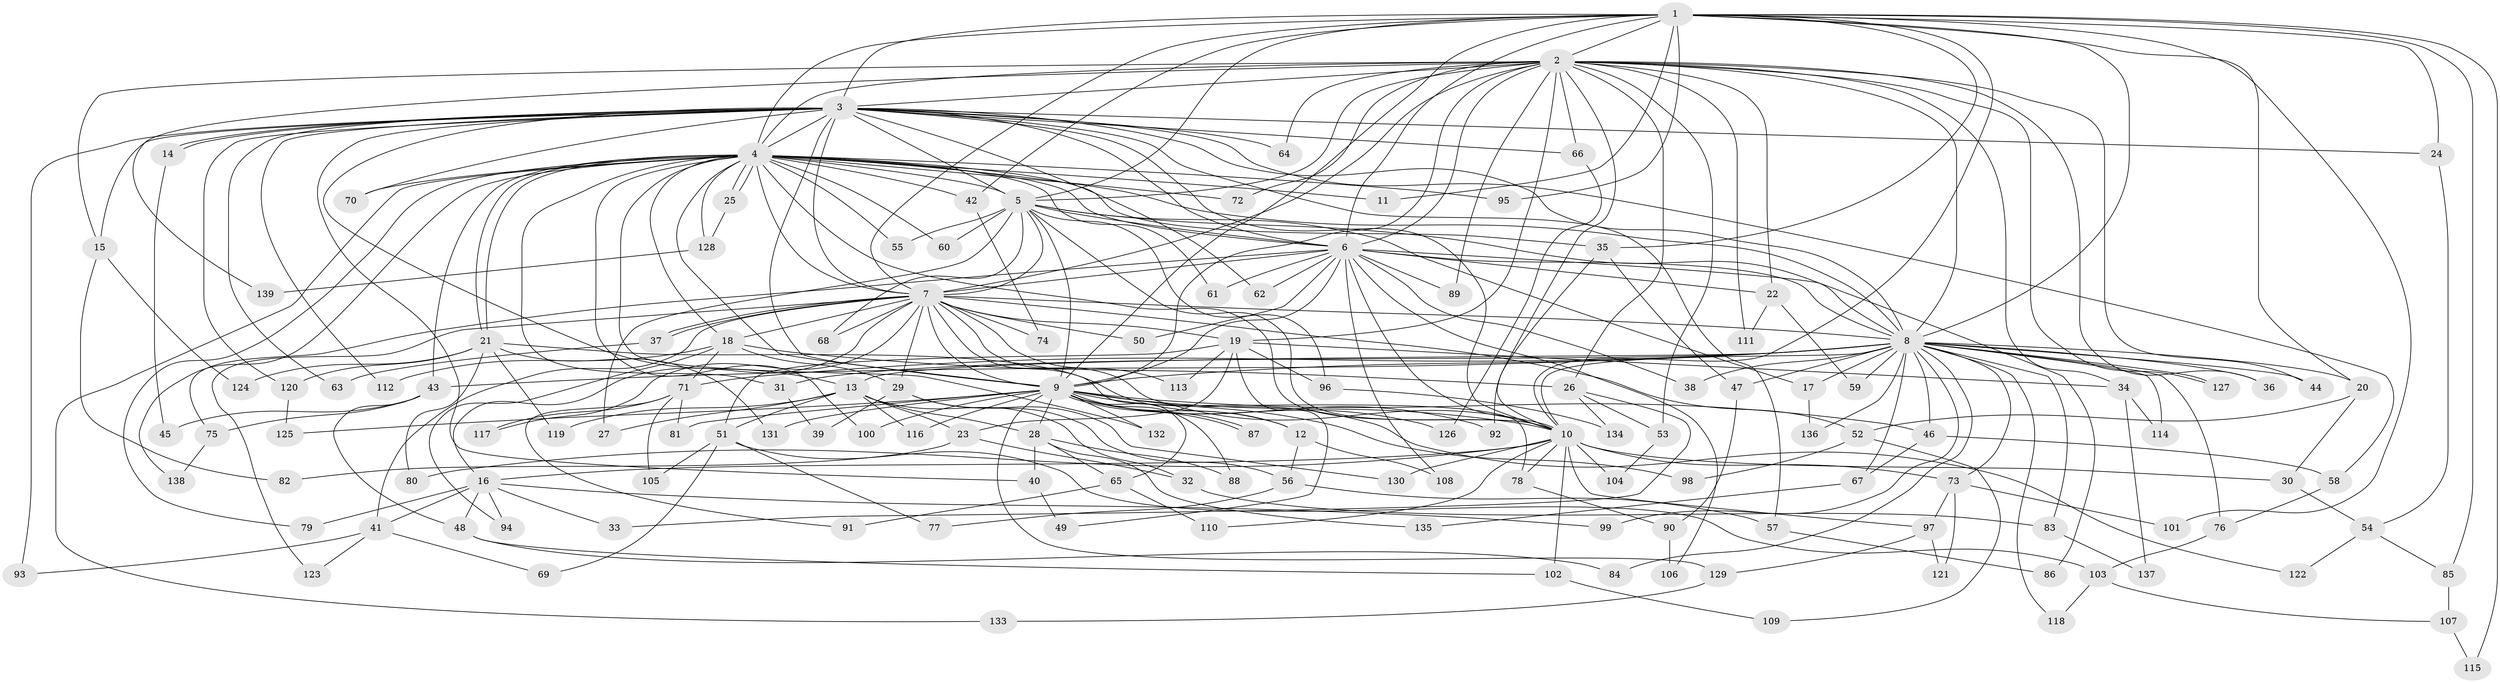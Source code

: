 // Generated by graph-tools (version 1.1) at 2025/34/03/09/25 02:34:56]
// undirected, 139 vertices, 303 edges
graph export_dot {
graph [start="1"]
  node [color=gray90,style=filled];
  1;
  2;
  3;
  4;
  5;
  6;
  7;
  8;
  9;
  10;
  11;
  12;
  13;
  14;
  15;
  16;
  17;
  18;
  19;
  20;
  21;
  22;
  23;
  24;
  25;
  26;
  27;
  28;
  29;
  30;
  31;
  32;
  33;
  34;
  35;
  36;
  37;
  38;
  39;
  40;
  41;
  42;
  43;
  44;
  45;
  46;
  47;
  48;
  49;
  50;
  51;
  52;
  53;
  54;
  55;
  56;
  57;
  58;
  59;
  60;
  61;
  62;
  63;
  64;
  65;
  66;
  67;
  68;
  69;
  70;
  71;
  72;
  73;
  74;
  75;
  76;
  77;
  78;
  79;
  80;
  81;
  82;
  83;
  84;
  85;
  86;
  87;
  88;
  89;
  90;
  91;
  92;
  93;
  94;
  95;
  96;
  97;
  98;
  99;
  100;
  101;
  102;
  103;
  104;
  105;
  106;
  107;
  108;
  109;
  110;
  111;
  112;
  113;
  114;
  115;
  116;
  117;
  118;
  119;
  120;
  121;
  122;
  123;
  124;
  125;
  126;
  127;
  128;
  129;
  130;
  131;
  132;
  133;
  134;
  135;
  136;
  137;
  138;
  139;
  1 -- 2;
  1 -- 3;
  1 -- 4;
  1 -- 5;
  1 -- 6;
  1 -- 7;
  1 -- 8;
  1 -- 9;
  1 -- 10;
  1 -- 11;
  1 -- 20;
  1 -- 24;
  1 -- 35;
  1 -- 42;
  1 -- 85;
  1 -- 95;
  1 -- 101;
  1 -- 115;
  2 -- 3;
  2 -- 4;
  2 -- 5;
  2 -- 6;
  2 -- 7;
  2 -- 8;
  2 -- 9;
  2 -- 10;
  2 -- 15;
  2 -- 19;
  2 -- 22;
  2 -- 26;
  2 -- 34;
  2 -- 36;
  2 -- 44;
  2 -- 53;
  2 -- 64;
  2 -- 66;
  2 -- 72;
  2 -- 89;
  2 -- 111;
  2 -- 127;
  2 -- 139;
  3 -- 4;
  3 -- 5;
  3 -- 6;
  3 -- 7;
  3 -- 8;
  3 -- 9;
  3 -- 10;
  3 -- 13;
  3 -- 14;
  3 -- 14;
  3 -- 15;
  3 -- 24;
  3 -- 40;
  3 -- 57;
  3 -- 58;
  3 -- 62;
  3 -- 63;
  3 -- 64;
  3 -- 66;
  3 -- 70;
  3 -- 93;
  3 -- 112;
  3 -- 120;
  4 -- 5;
  4 -- 6;
  4 -- 7;
  4 -- 8;
  4 -- 9;
  4 -- 10;
  4 -- 11;
  4 -- 18;
  4 -- 21;
  4 -- 21;
  4 -- 25;
  4 -- 25;
  4 -- 31;
  4 -- 35;
  4 -- 42;
  4 -- 43;
  4 -- 55;
  4 -- 60;
  4 -- 61;
  4 -- 70;
  4 -- 72;
  4 -- 79;
  4 -- 95;
  4 -- 100;
  4 -- 128;
  4 -- 132;
  4 -- 133;
  4 -- 138;
  5 -- 6;
  5 -- 7;
  5 -- 8;
  5 -- 9;
  5 -- 10;
  5 -- 17;
  5 -- 27;
  5 -- 55;
  5 -- 60;
  5 -- 68;
  5 -- 96;
  6 -- 7;
  6 -- 8;
  6 -- 9;
  6 -- 10;
  6 -- 22;
  6 -- 38;
  6 -- 50;
  6 -- 61;
  6 -- 62;
  6 -- 75;
  6 -- 86;
  6 -- 89;
  6 -- 106;
  6 -- 108;
  7 -- 8;
  7 -- 9;
  7 -- 10;
  7 -- 12;
  7 -- 16;
  7 -- 18;
  7 -- 19;
  7 -- 29;
  7 -- 37;
  7 -- 37;
  7 -- 41;
  7 -- 50;
  7 -- 52;
  7 -- 68;
  7 -- 74;
  7 -- 113;
  7 -- 117;
  7 -- 123;
  8 -- 9;
  8 -- 10;
  8 -- 13;
  8 -- 17;
  8 -- 20;
  8 -- 31;
  8 -- 36;
  8 -- 38;
  8 -- 43;
  8 -- 44;
  8 -- 46;
  8 -- 47;
  8 -- 59;
  8 -- 67;
  8 -- 71;
  8 -- 73;
  8 -- 76;
  8 -- 83;
  8 -- 84;
  8 -- 99;
  8 -- 114;
  8 -- 118;
  8 -- 127;
  8 -- 136;
  9 -- 10;
  9 -- 12;
  9 -- 28;
  9 -- 46;
  9 -- 65;
  9 -- 81;
  9 -- 87;
  9 -- 87;
  9 -- 88;
  9 -- 92;
  9 -- 98;
  9 -- 100;
  9 -- 116;
  9 -- 122;
  9 -- 125;
  9 -- 126;
  9 -- 129;
  9 -- 131;
  9 -- 132;
  10 -- 16;
  10 -- 30;
  10 -- 73;
  10 -- 78;
  10 -- 80;
  10 -- 97;
  10 -- 102;
  10 -- 104;
  10 -- 110;
  10 -- 130;
  12 -- 56;
  12 -- 108;
  13 -- 23;
  13 -- 27;
  13 -- 28;
  13 -- 32;
  13 -- 51;
  13 -- 116;
  13 -- 119;
  14 -- 45;
  15 -- 82;
  15 -- 124;
  16 -- 33;
  16 -- 41;
  16 -- 48;
  16 -- 79;
  16 -- 94;
  16 -- 99;
  17 -- 136;
  18 -- 26;
  18 -- 29;
  18 -- 71;
  18 -- 94;
  18 -- 112;
  19 -- 23;
  19 -- 34;
  19 -- 49;
  19 -- 51;
  19 -- 96;
  19 -- 113;
  20 -- 30;
  20 -- 52;
  21 -- 78;
  21 -- 80;
  21 -- 119;
  21 -- 120;
  21 -- 124;
  21 -- 131;
  22 -- 59;
  22 -- 111;
  23 -- 32;
  23 -- 82;
  24 -- 54;
  25 -- 128;
  26 -- 33;
  26 -- 53;
  26 -- 134;
  28 -- 40;
  28 -- 65;
  28 -- 88;
  28 -- 135;
  29 -- 39;
  29 -- 56;
  29 -- 130;
  30 -- 54;
  31 -- 39;
  32 -- 83;
  34 -- 114;
  34 -- 137;
  35 -- 47;
  35 -- 92;
  37 -- 63;
  40 -- 49;
  41 -- 69;
  41 -- 93;
  41 -- 123;
  42 -- 74;
  43 -- 45;
  43 -- 48;
  43 -- 75;
  46 -- 58;
  46 -- 67;
  47 -- 90;
  48 -- 84;
  48 -- 102;
  51 -- 69;
  51 -- 77;
  51 -- 103;
  51 -- 105;
  52 -- 98;
  52 -- 109;
  53 -- 104;
  54 -- 85;
  54 -- 122;
  56 -- 57;
  56 -- 77;
  57 -- 86;
  58 -- 76;
  65 -- 91;
  65 -- 110;
  66 -- 126;
  67 -- 135;
  71 -- 81;
  71 -- 91;
  71 -- 105;
  71 -- 117;
  73 -- 97;
  73 -- 101;
  73 -- 121;
  75 -- 138;
  76 -- 103;
  78 -- 90;
  83 -- 137;
  85 -- 107;
  90 -- 106;
  96 -- 134;
  97 -- 121;
  97 -- 129;
  102 -- 109;
  103 -- 107;
  103 -- 118;
  107 -- 115;
  120 -- 125;
  128 -- 139;
  129 -- 133;
}
